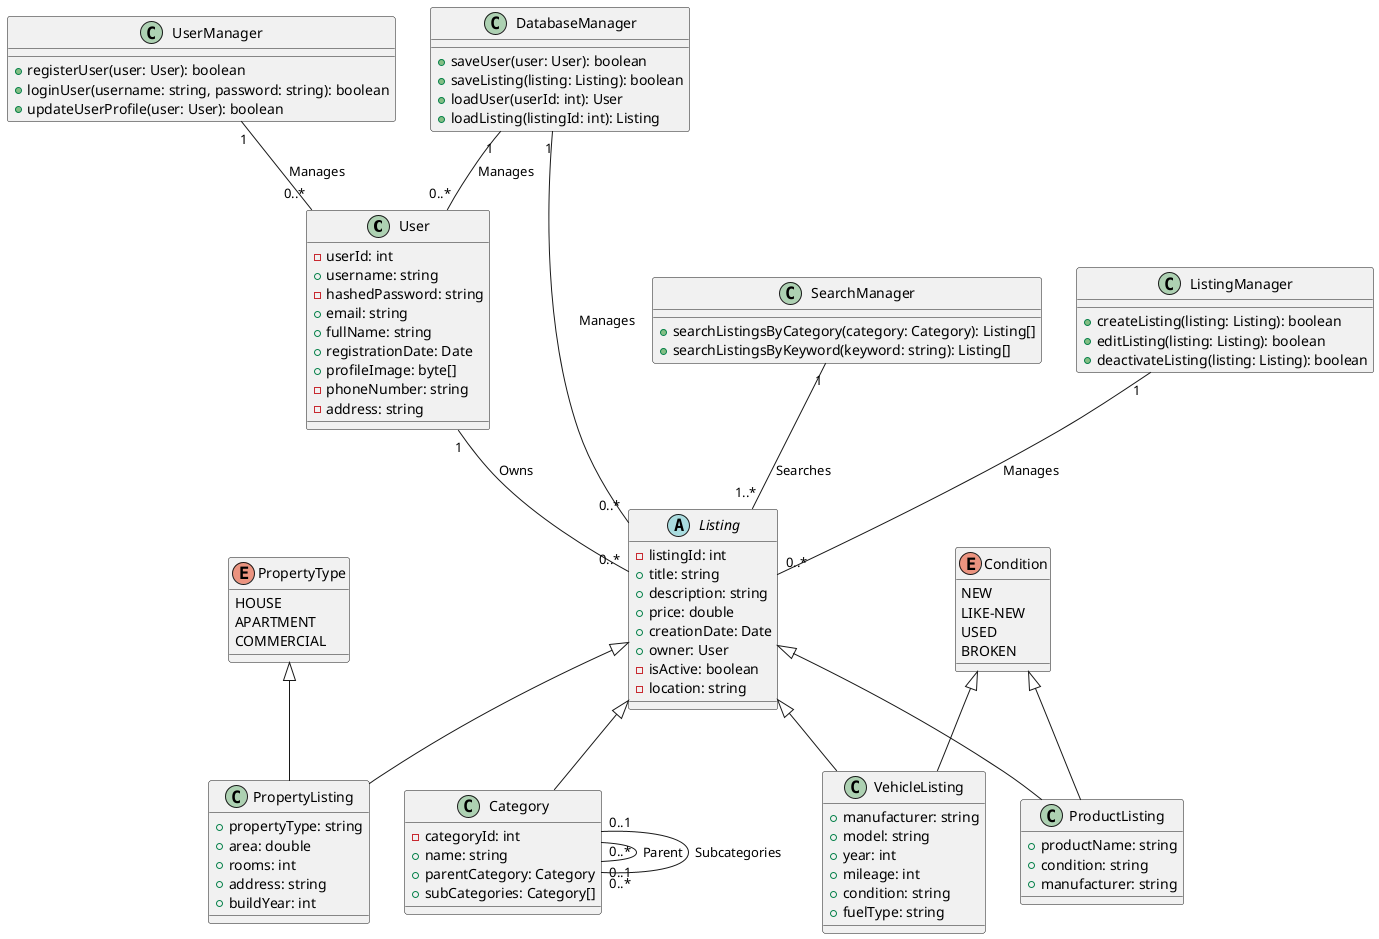 @startuml

class User {
  - userId: int
  + username: string
  - hashedPassword: string
  + email: string
  + fullName: string
  + registrationDate: Date
  + profileImage: byte[]
  - phoneNumber: string
  - address: string
}

abstract class Listing {
  - listingId: int
  + title: string
  + description: string
  + price: double
  + creationDate: Date
  + owner: User
  - isActive: boolean
  - location: string
}

enum PropertyType {
  HOUSE
  APARTMENT
  COMMERCIAL
}

enum Condition {
  NEW
  LIKE-NEW
  USED
  BROKEN
}

class PropertyListing {
  + propertyType: string
  + area: double
  + rooms: int
  + address: string
  + buildYear: int
}

class VehicleListing {
  + manufacturer: string
  + model: string
  + year: int
  + mileage: int
  + condition: string
  + fuelType: string
}

class ProductListing {
  + productName: string
  + condition: string
  + manufacturer: string
}

class DatabaseManager {
  + saveUser(user: User): boolean
  + saveListing(listing: Listing): boolean
  + loadUser(userId: int): User
  + loadListing(listingId: int): Listing
}

class UserManager {
  + registerUser(user: User): boolean
  + loginUser(username: string, password: string): boolean
  + updateUserProfile(user: User): boolean
}

class SearchManager {
  + searchListingsByCategory(category: Category): Listing[]
  + searchListingsByKeyword(keyword: string): Listing[]
}

class ListingManager {
  + createListing(listing: Listing): boolean
  + editListing(listing: Listing): boolean
  + deactivateListing(listing: Listing): boolean
}

class Category {
  - categoryId: int
  + name: string
  + parentCategory: Category
  + subCategories: Category[]
}

User "1" -- "0..*" Listing: Owns
UserManager "1" -- "0..*" User: Manages
ListingManager "1" -- "0..*" Listing: Manages
SearchManager "1" -- "1..*" Listing: Searches
DatabaseManager "1" -- "0..*" User: Manages
DatabaseManager "1" -- "0..*" Listing: Manages

Listing <|-- Category
Listing <|-- PropertyListing
Listing <|-- ProductListing
Listing <|-- VehicleListing

PropertyType <|-- PropertyListing
Condition <|-- VehicleListing
Condition <|-- ProductListing

Category "0..*" -- "0..1" Category: Parent
Category "0..1" -- "0..*" Category: Subcategories

@enduml